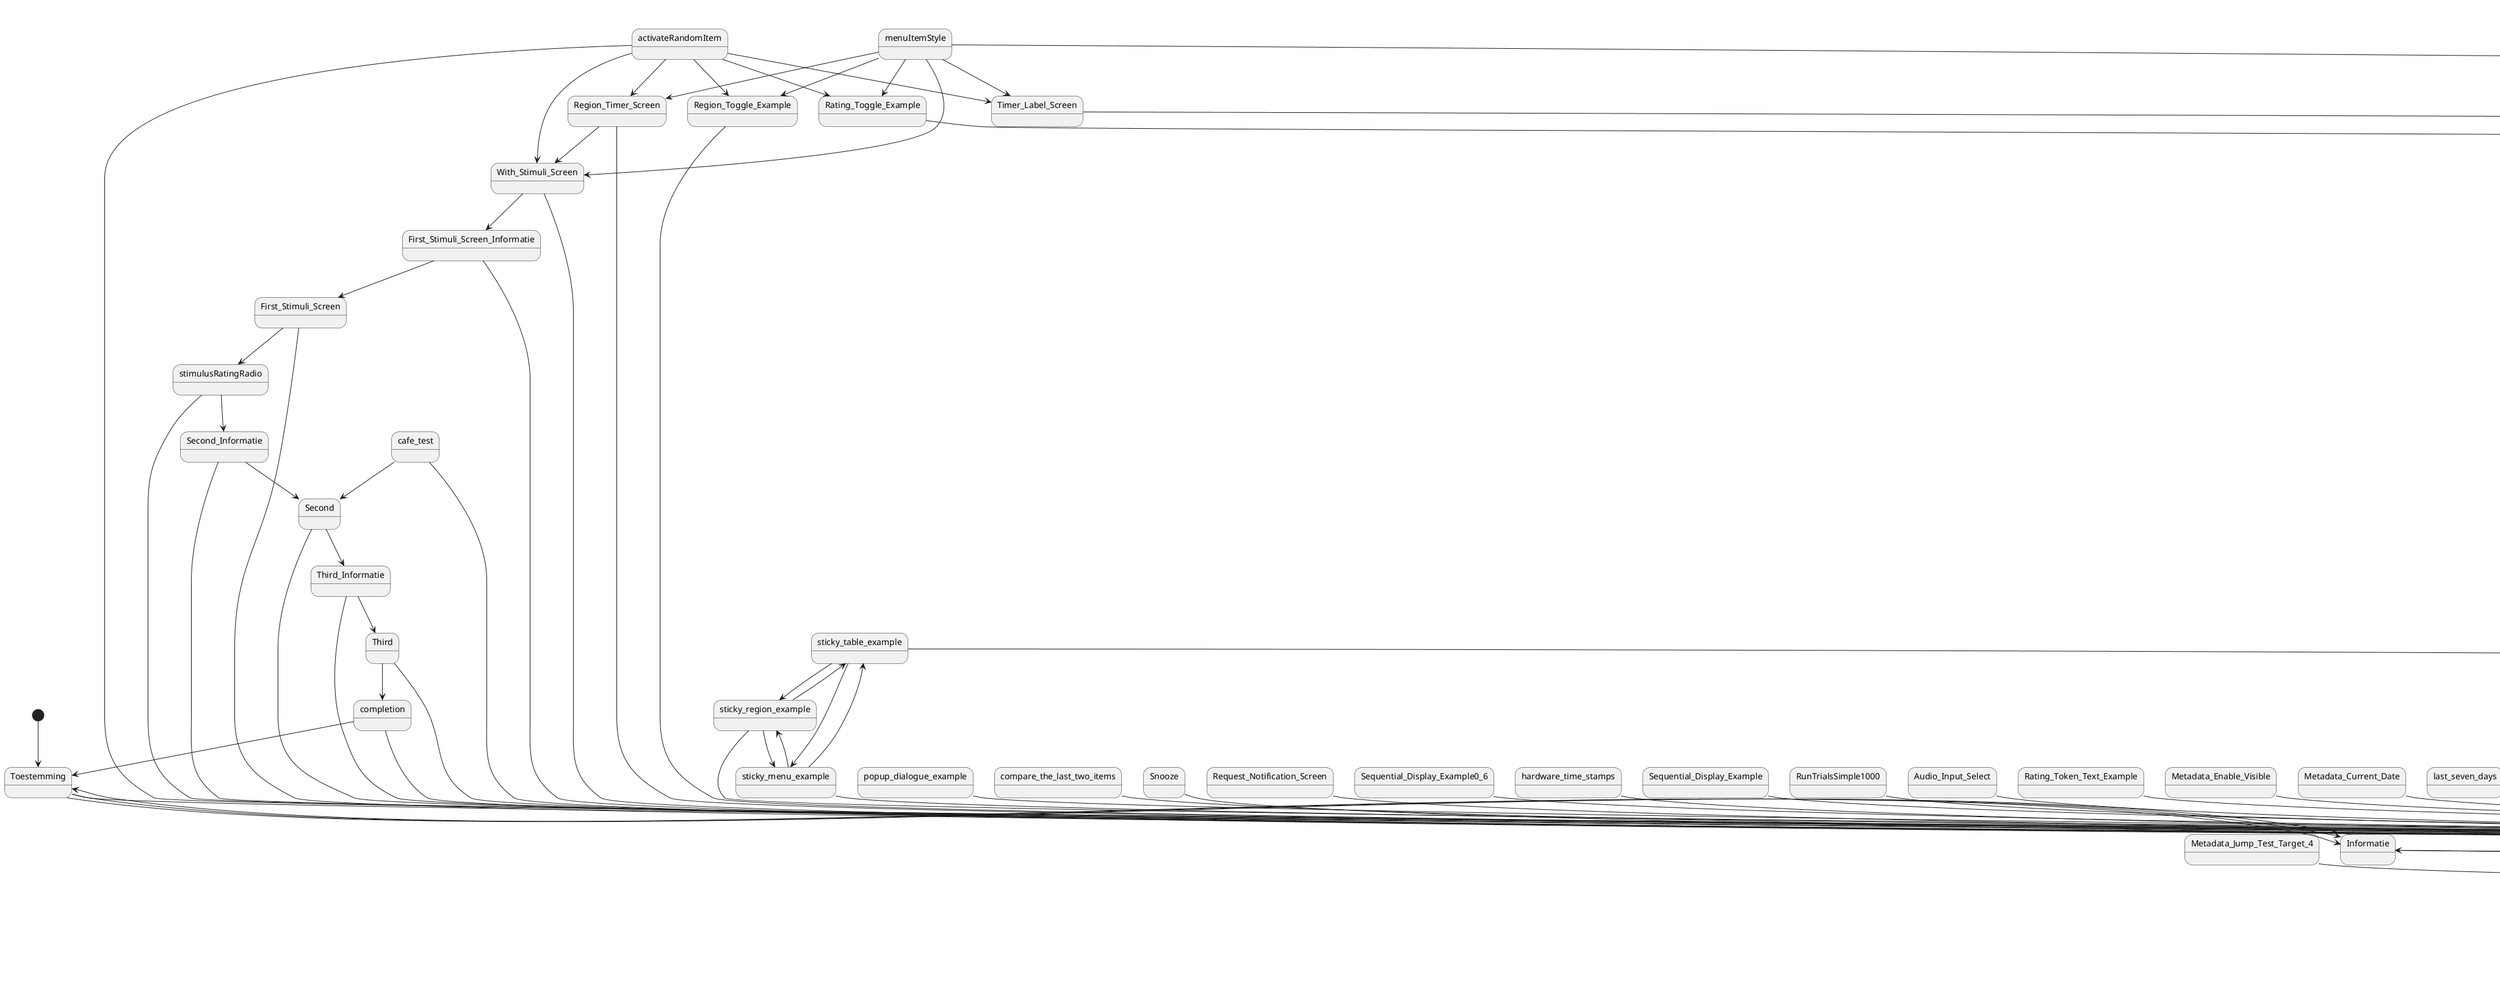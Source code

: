 @startuml
title with_stimulus_example
[*] --> Toestemming
state Toestemming
Toestemming --> Menu
Toestemming --> Informatie
Toestemming --> Informatie
state Informatie
Informatie --> Toestemming
Informatie --> Gegevens
state Gegevens
Gegevens --> Informatie
Gegevens --> Metadata_Jump_Test
state Metadata_Jump_Test
Metadata_Jump_Test --> Gegevens
state Metadata_Jump_Test_Target_1
Metadata_Jump_Test_Target_1 --> Gegevens
state Metadata_Jump_Test_Target_2
Metadata_Jump_Test_Target_2 --> Gegevens
state Metadata_Jump_Test_Target_3
Metadata_Jump_Test_Target_3 --> Gegevens
state Metadata_Jump_Test_Target_4
Metadata_Jump_Test_Target_4 --> Gegevens
state Metadata_Jump_Test_Target_5
Metadata_Jump_Test_Target_5 --> Gegevens
state Metadata_Jump_Test_Target_6
Metadata_Jump_Test_Target_6 --> Gegevens
state Metadata_Jump_Test_Target_7
Metadata_Jump_Test_Target_7 --> Gegevens
state Metadata_Jump_Test_Target_8
Metadata_Jump_Test_Target_8 --> Gegevens
state Metadata_Jump_Test_Target_9
Metadata_Jump_Test_Target_9 --> Gegevens
state Metadata_Jump_Test_Target_10
Metadata_Jump_Test_Target_10 --> Gegevens
state First_Stimuli_Screen_Informatie
First_Stimuli_Screen_Informatie --> Menu
First_Stimuli_Screen_Informatie --> First_Stimuli_Screen
state sticky_table_example
sticky_table_example --> Menu
sticky_table_example --> sticky_region_example
sticky_table_example --> sticky_menu_example
state sticky_menu_example
sticky_menu_example --> Menu
sticky_menu_example --> sticky_table_example
sticky_menu_example --> sticky_region_example
state sticky_region_example
sticky_region_example --> Menu
sticky_region_example --> sticky_table_example
sticky_region_example --> sticky_menu_example
state popup_dialogue_example
popup_dialogue_example --> Menu
state compare_the_last_two_items
compare_the_last_two_items --> Menu
state Snooze
Snooze --> Menu
state Request_Notification_Screen
Request_Notification_Screen --> Menu
state Timer_Label_Screen
Timer_Label_Screen --> Menu
state Sequential_Display_Example0_6
Sequential_Display_Example0_6 --> Menu
state hardware_time_stamps
hardware_time_stamps --> Menu
state Sequential_Display_Example
Sequential_Display_Example --> Menu
state RunTrialsSimple1000
RunTrialsSimple1000 --> Menu
state Audio_Input_Select
Audio_Input_Select --> Menu
state Region_Timer_Screen
Region_Timer_Screen --> Menu
Region_Timer_Screen --> With_Stimuli_Screen
state Region_Toggle_Example
Region_Toggle_Example --> Menu
state Rating_Toggle_Example
Rating_Toggle_Example --> Menu
state Rating_Token_Text_Example
Rating_Token_Text_Example --> Menu
state Metadata_Enable_Visible
Metadata_Enable_Visible --> Menu
state Metadata_Current_Date
Metadata_Current_Date --> Menu
state last_seven_days
last_seven_days --> Menu
state replace_all_example
replace_all_example --> Menu
state four_different_topics
four_different_topics --> Menu
state append_unique_date
append_unique_date --> Menu
state currentDate_daysBetween_and_length
currentDate_daysBetween_and_length --> Menu
state progressIndicator_example
progressIndicator_example --> Menu
state With_Stimuli_Screen
With_Stimuli_Screen --> Menu
With_Stimuli_Screen --> First_Stimuli_Screen_Informatie
state Stimulus_Subquestions
Stimulus_Subquestions --> Menu
state Has_Stimulus_Response
Has_Stimulus_Response --> Menu
state First_Stimuli_Screen
First_Stimuli_Screen --> Menu
First_Stimuli_Screen --> stimulusRatingRadio
state stimulusResponse_logTokenText
stimulusResponse_logTokenText --> Menu
state stimulusRatingRadio
stimulusRatingRadio --> Menu
stimulusRatingRadio --> Second_Informatie
state Metadata_HtmlTokenText
Metadata_HtmlTokenText --> Menu
state Second_Informatie
Second_Informatie --> Menu
Second_Informatie --> Second
state hasGetParameter
hasGetParameter --> Menu
state cafe_test
cafe_test --> Menu
cafe_test --> Second
state Single_Image_Example
Single_Image_Example --> Menu
state rating_buttons_example
rating_buttons_example --> Menu
state clear_stimulus_responses_example
clear_stimulus_responses_example --> Menu
state clear_stimulus_response_example
clear_stimulus_response_example --> Menu
state visible_enable_stimulus_free_text_example
visible_enable_stimulus_free_text_example --> Menu
state rating_button_orientationType_example
rating_button_orientationType_example --> Menu
state single_line_text_box_example
single_line_text_box_example --> Menu
state single_line_text_box_no_action_example
single_line_text_box_no_action_example --> Menu
state Second
Second --> Menu
Second --> Third_Informatie
state Recorder
Recorder --> Menu
Recorder --> Menu
state RecorderPauseTest
RecorderPauseTest --> Menu
RecorderPauseTest --> Menu
state RecorderNoDownloadTest
RecorderNoDownloadTest --> Menu
RecorderNoDownloadTest --> Menu
state RecorderTimeStampTest
RecorderTimeStampTest --> Menu
RecorderTimeStampTest --> Menu
state Third_Informatie
Third_Informatie --> Menu
Third_Informatie --> Third
state Third
Third --> Menu
Third --> completion
state Media_Playback_Demo
Media_Playback_Demo --> Menu
state USB_LP310
USB_LP310 --> Menu
state Bluetooth_R1
Bluetooth_R1 --> Menu
state showOnBackButton
state AppendStimulusResponse
AppendStimulusResponse --> Menu
state enter_in_the_text_box
enter_in_the_text_box --> Menu
state stimulusCodeImageButton
stimulusCodeImageButton --> Menu
state stimulus_has_response
stimulus_has_response --> Menu
state stimulusRatingImageButton
stimulusRatingImageButton --> Menu
state if_stimulus_exists
if_stimulus_exists --> Menu
state completion
completion --> Menu
completion --> Toestemming
state InvitationCodeExample
InvitationCodeExample --> Menu
state MatchOnEvalTokensExample
MatchOnEvalTokensExample --> Menu
state InvitationSessionStepsExample
InvitationSessionStepsExample --> Menu
state InvitationCodeExampleStimuliScreen
InvitationCodeExampleStimuliScreen --> Menu
InvitationCodeExampleStimuliScreen --> InvitationCodeExampleCompletion
state RedirectToUrlExample
RedirectToUrlExample --> Menu
state InvitationCodeExampleCompletion
state InvitationCodeExampleFinished
InvitationCodeExampleFinished --> InvitationCodeExampleRestart
InvitationCodeExampleFinished --> InvitationCodeExampleRestart
state NextStepExample
NextStepExample --> Menu
state InvitationCodeExampleRestart
state InvitationCodeExampleInvalid
InvitationCodeExampleInvalid --> InvitationSessionStepsExample
state RecordingQualityTest
RecordingQualityTest --> Menu
RecordingQualityTest --> RecordingQualityTest
state Menu
state menuItemStyle
menuItemStyle --> Menu
menuItemStyle --> Timer_Label_Screen
menuItemStyle --> Region_Timer_Screen
menuItemStyle --> Region_Toggle_Example
menuItemStyle --> Rating_Toggle_Example
menuItemStyle --> With_Stimuli_Screen
state allMenuItemsStyle
allMenuItemsStyle --> Menu
state activateRandomItem
activateRandomItem --> Menu
activateRandomItem --> Timer_Label_Screen
activateRandomItem --> Region_Timer_Screen
activateRandomItem --> Region_Toggle_Example
activateRandomItem --> Rating_Toggle_Example
activateRandomItem --> With_Stimuli_Screen
state triggerRandomListener
triggerRandomListener --> Menu
triggerRandomListener --> Menu
state incrementScoreExample
incrementScoreExample --> Menu
incrementScoreExample --> Menu
state EditParticipant
EditParticipant --> Menu
EditParticipant --> ListParticipants
state ListParticipants
ListParticipants --> Menu
ListParticipants --> Admin
ListParticipants --> Admin
state Admin
Admin --> ListParticipants
state DataManagement
DataManagement --> Menu
DataManagement --> DataUpload
state DataUpload
DataUpload --> DataManagement
DataUpload --> DataManagement
state table_tags_inside_a_region_tag
table_tags_inside_a_region_tag --> Menu
state predefined_stimuli_example
predefined_stimuli_example --> Menu
state custom_completion_number
custom_completion_number --> Menu
state random_image_positions_remembered
random_image_positions_remembered --> Menu
state preload_images_example
preload_images_example --> Menu
state about
about --> Menu
@enduml
